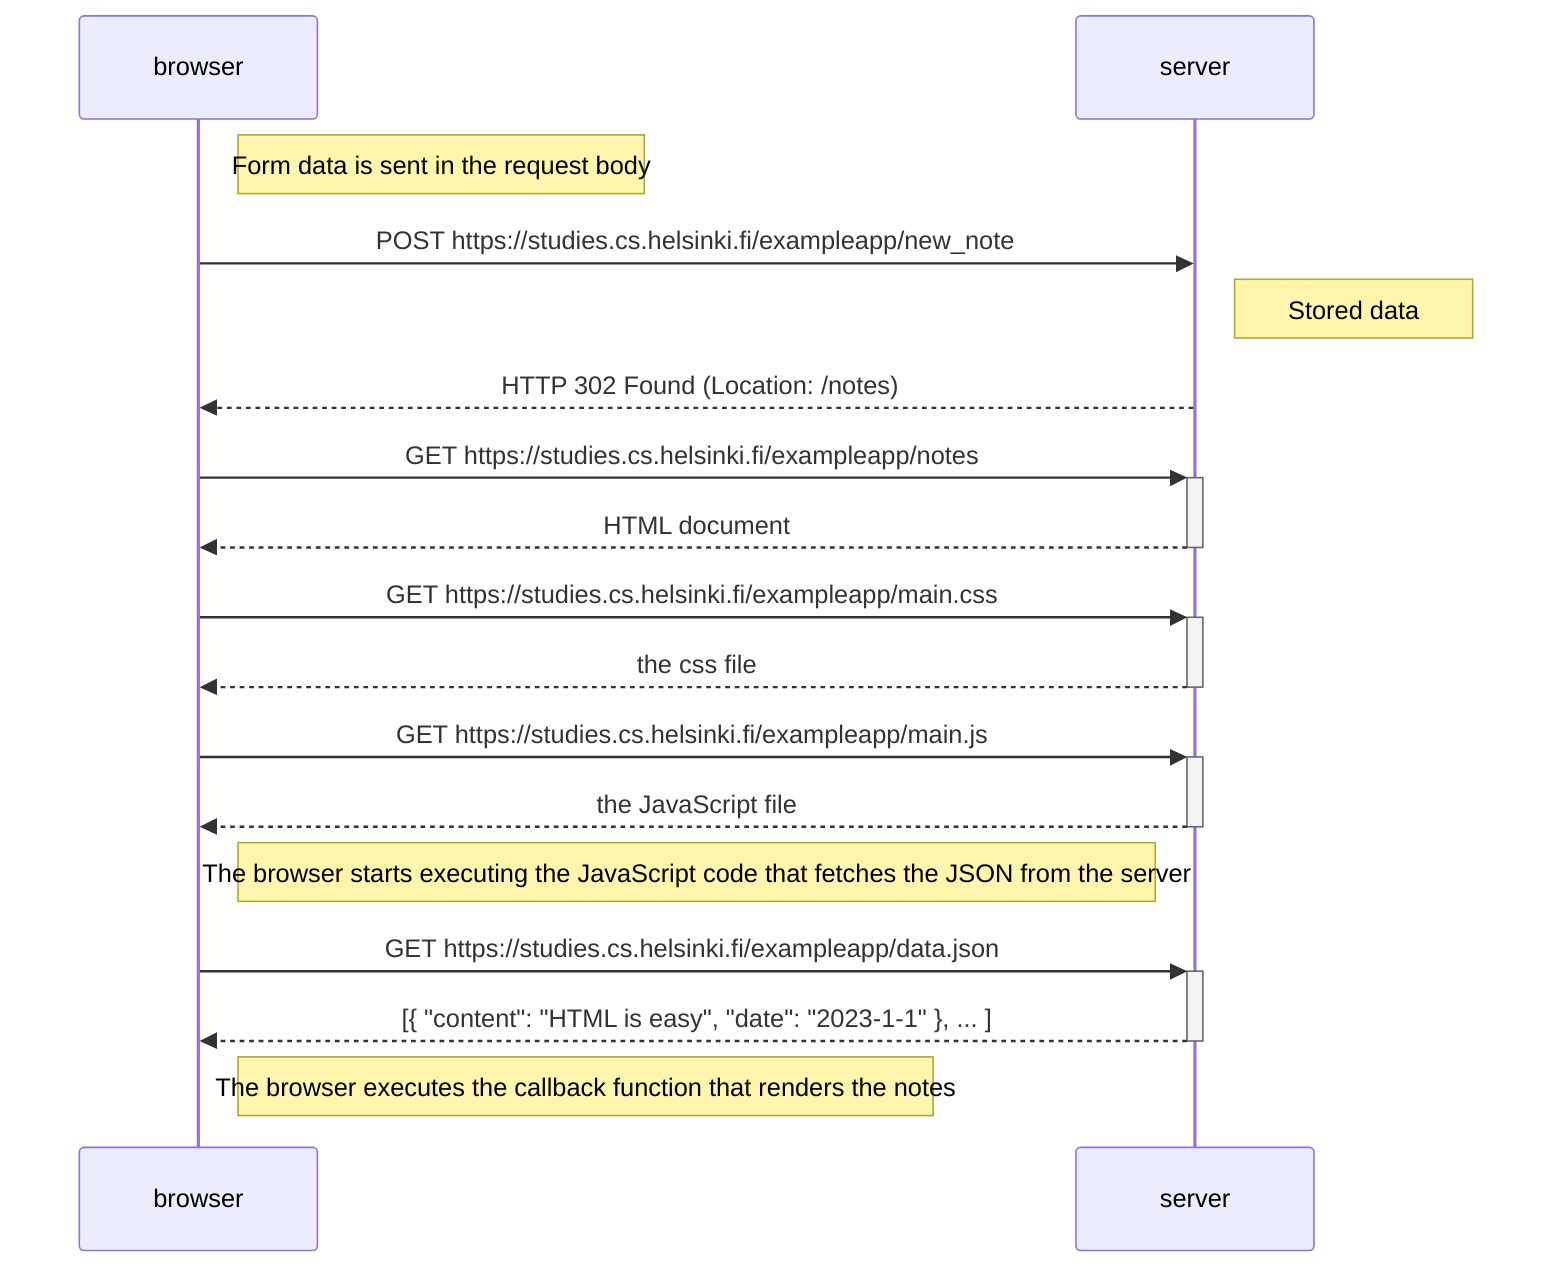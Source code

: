 sequenceDiagram
  participant browser as browser
  participant server as server

  Note right of browser: Form data is sent in the request body
  browser ->> server: POST https://studies.cs.helsinki.fi/exampleapp/new_note
  Note right of server: Stored data
  server -->> browser: HTTP 302 Found (Location: /notes)
  browser ->>+ server: GET https://studies.cs.helsinki.fi/exampleapp/notes
  server -->>- browser: HTML document
  browser ->>+ server: GET https://studies.cs.helsinki.fi/exampleapp/main.css
  server -->>- browser: the css file
  browser ->>+ server: GET https://studies.cs.helsinki.fi/exampleapp/main.js
  server -->>- browser: the JavaScript file
  Note right of browser: The browser starts executing the JavaScript code that fetches the JSON from the server
  browser ->>+ server: GET https://studies.cs.helsinki.fi/exampleapp/data.json
  server -->>- browser: [{ "content": "HTML is easy", "date": "2023-1-1" }, ... ]
  Note right of browser: The browser executes the callback function that renders the notes